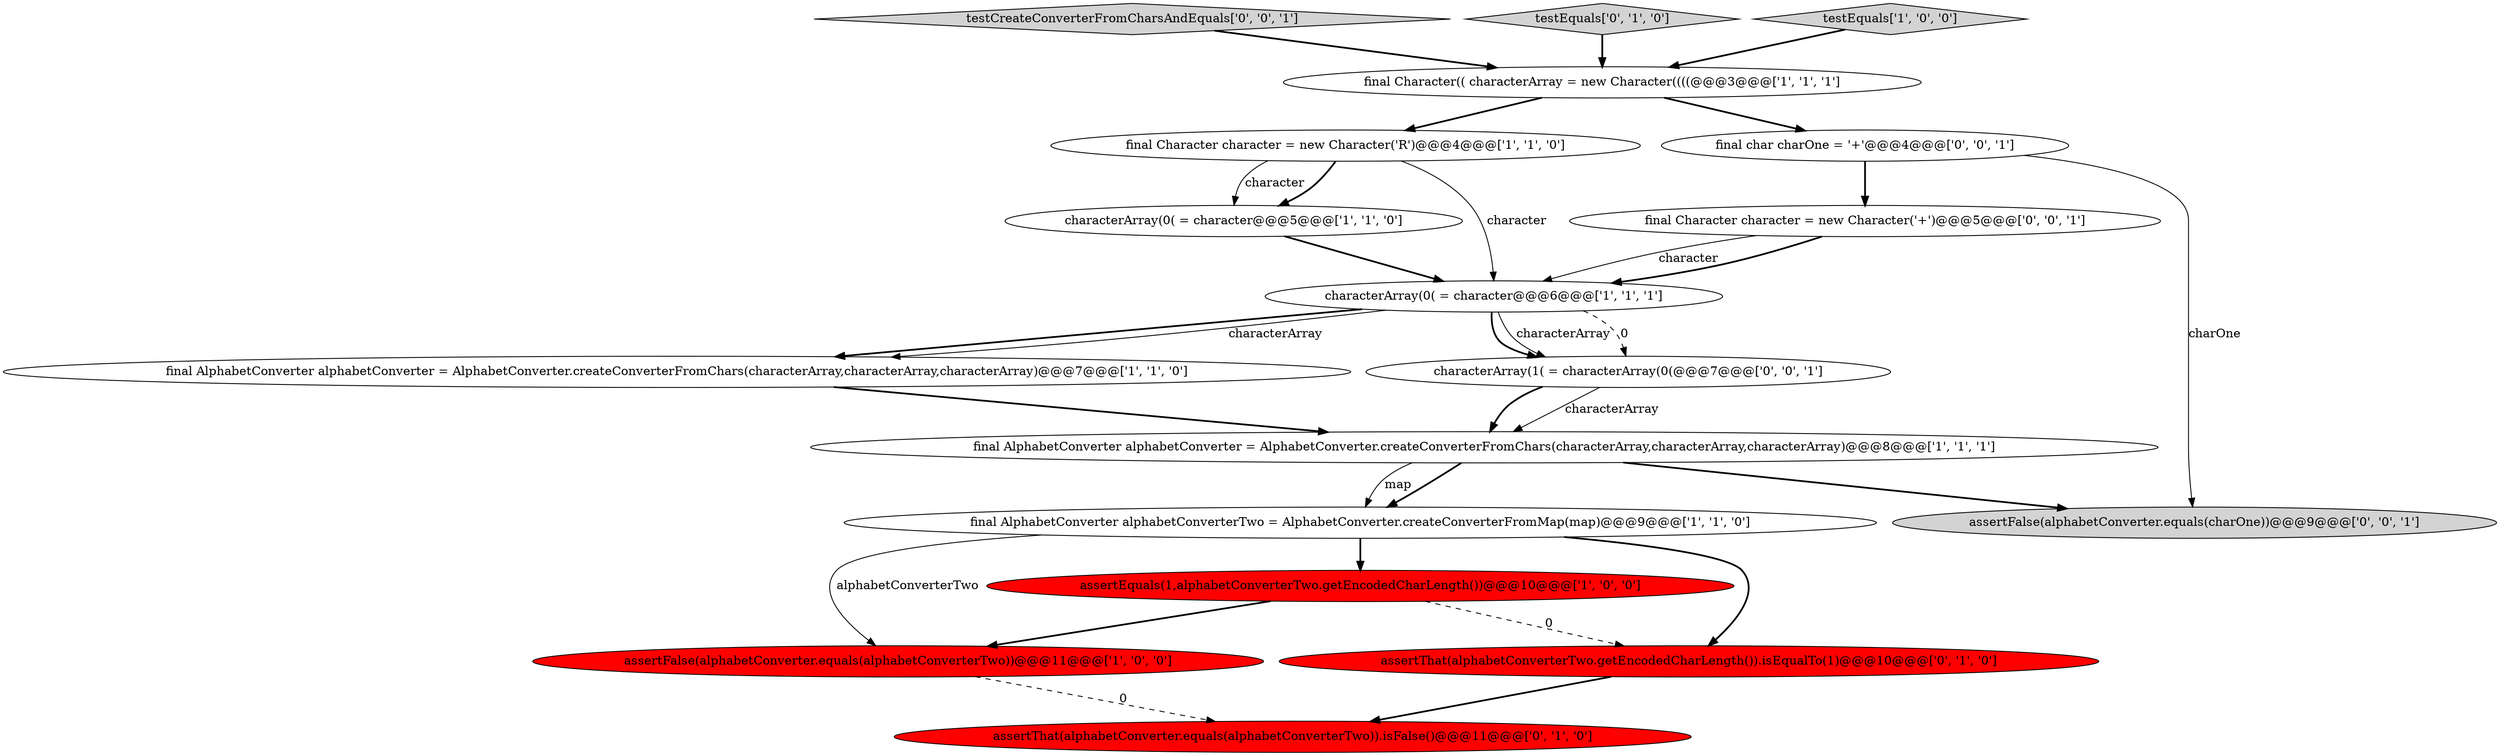digraph {
17 [style = filled, label = "testCreateConverterFromCharsAndEquals['0', '0', '1']", fillcolor = lightgray, shape = diamond image = "AAA0AAABBB3BBB"];
6 [style = filled, label = "assertFalse(alphabetConverter.equals(alphabetConverterTwo))@@@11@@@['1', '0', '0']", fillcolor = red, shape = ellipse image = "AAA1AAABBB1BBB"];
10 [style = filled, label = "testEquals['0', '1', '0']", fillcolor = lightgray, shape = diamond image = "AAA0AAABBB2BBB"];
8 [style = filled, label = "final AlphabetConverter alphabetConverterTwo = AlphabetConverter.createConverterFromMap(map)@@@9@@@['1', '1', '0']", fillcolor = white, shape = ellipse image = "AAA0AAABBB1BBB"];
5 [style = filled, label = "final AlphabetConverter alphabetConverter = AlphabetConverter.createConverterFromChars(characterArray,characterArray,characterArray)@@@7@@@['1', '1', '0']", fillcolor = white, shape = ellipse image = "AAA0AAABBB1BBB"];
9 [style = filled, label = "final Character character = new Character('R')@@@4@@@['1', '1', '0']", fillcolor = white, shape = ellipse image = "AAA0AAABBB1BBB"];
11 [style = filled, label = "assertThat(alphabetConverterTwo.getEncodedCharLength()).isEqualTo(1)@@@10@@@['0', '1', '0']", fillcolor = red, shape = ellipse image = "AAA1AAABBB2BBB"];
2 [style = filled, label = "testEquals['1', '0', '0']", fillcolor = lightgray, shape = diamond image = "AAA0AAABBB1BBB"];
7 [style = filled, label = "final AlphabetConverter alphabetConverter = AlphabetConverter.createConverterFromChars(characterArray,characterArray,characterArray)@@@8@@@['1', '1', '1']", fillcolor = white, shape = ellipse image = "AAA0AAABBB1BBB"];
15 [style = filled, label = "characterArray(1( = characterArray(0(@@@7@@@['0', '0', '1']", fillcolor = white, shape = ellipse image = "AAA0AAABBB3BBB"];
16 [style = filled, label = "final char charOne = '+'@@@4@@@['0', '0', '1']", fillcolor = white, shape = ellipse image = "AAA0AAABBB3BBB"];
14 [style = filled, label = "assertFalse(alphabetConverter.equals(charOne))@@@9@@@['0', '0', '1']", fillcolor = lightgray, shape = ellipse image = "AAA0AAABBB3BBB"];
4 [style = filled, label = "final Character(( characterArray = new Character((((@@@3@@@['1', '1', '1']", fillcolor = white, shape = ellipse image = "AAA0AAABBB1BBB"];
1 [style = filled, label = "assertEquals(1,alphabetConverterTwo.getEncodedCharLength())@@@10@@@['1', '0', '0']", fillcolor = red, shape = ellipse image = "AAA1AAABBB1BBB"];
3 [style = filled, label = "characterArray(0( = character@@@6@@@['1', '1', '1']", fillcolor = white, shape = ellipse image = "AAA0AAABBB1BBB"];
13 [style = filled, label = "final Character character = new Character('+')@@@5@@@['0', '0', '1']", fillcolor = white, shape = ellipse image = "AAA0AAABBB3BBB"];
0 [style = filled, label = "characterArray(0( = character@@@5@@@['1', '1', '0']", fillcolor = white, shape = ellipse image = "AAA0AAABBB1BBB"];
12 [style = filled, label = "assertThat(alphabetConverter.equals(alphabetConverterTwo)).isFalse()@@@11@@@['0', '1', '0']", fillcolor = red, shape = ellipse image = "AAA1AAABBB2BBB"];
0->3 [style = bold, label=""];
4->9 [style = bold, label=""];
16->13 [style = bold, label=""];
9->3 [style = solid, label="character"];
9->0 [style = bold, label=""];
15->7 [style = bold, label=""];
9->0 [style = solid, label="character"];
11->12 [style = bold, label=""];
3->15 [style = bold, label=""];
7->8 [style = bold, label=""];
2->4 [style = bold, label=""];
13->3 [style = solid, label="character"];
7->14 [style = bold, label=""];
6->12 [style = dashed, label="0"];
8->1 [style = bold, label=""];
7->8 [style = solid, label="map"];
15->7 [style = solid, label="characterArray"];
3->5 [style = bold, label=""];
1->6 [style = bold, label=""];
8->6 [style = solid, label="alphabetConverterTwo"];
13->3 [style = bold, label=""];
3->15 [style = solid, label="characterArray"];
1->11 [style = dashed, label="0"];
16->14 [style = solid, label="charOne"];
10->4 [style = bold, label=""];
3->5 [style = solid, label="characterArray"];
3->15 [style = dashed, label="0"];
5->7 [style = bold, label=""];
8->11 [style = bold, label=""];
17->4 [style = bold, label=""];
4->16 [style = bold, label=""];
}
